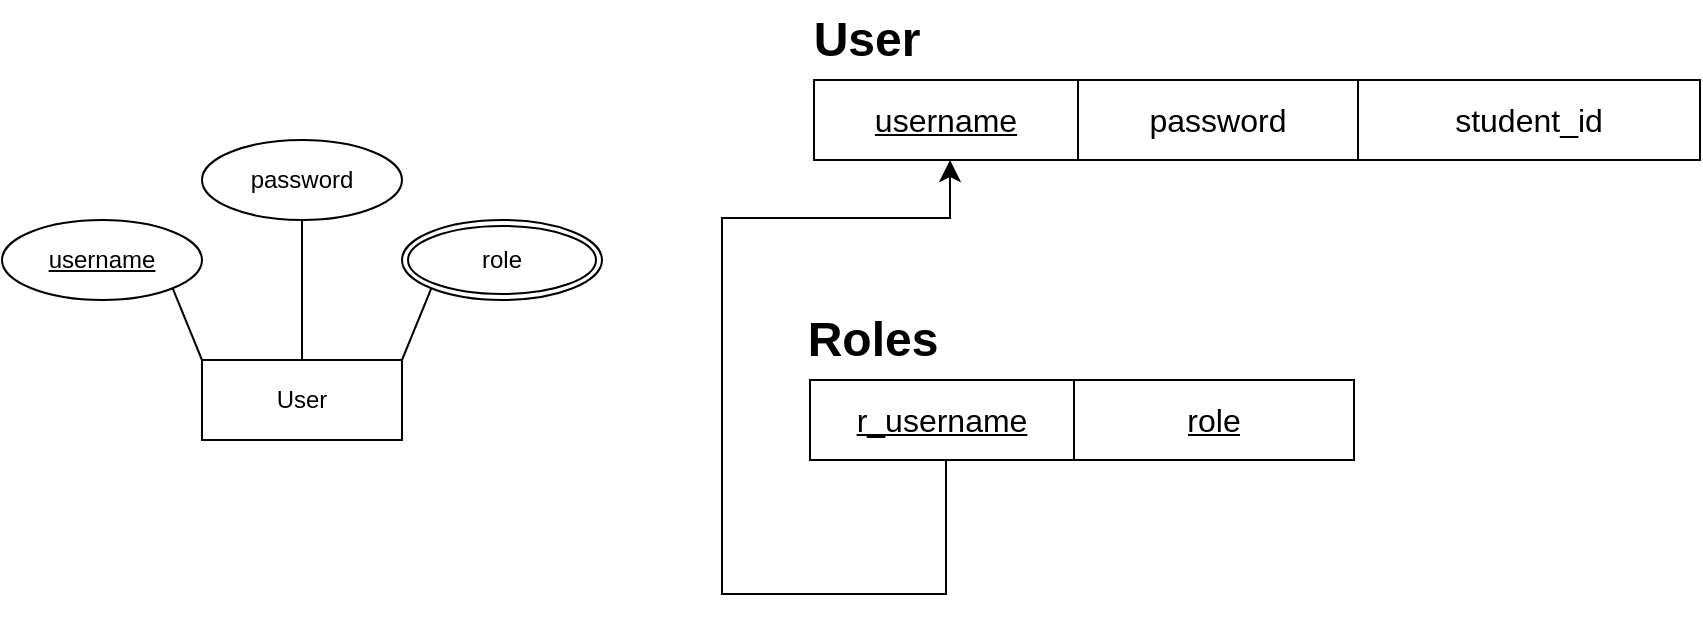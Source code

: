 <mxfile version="22.0.4" type="device">
  <diagram id="R2lEEEUBdFMjLlhIrx00" name="Page-1">
    <mxGraphModel dx="683" dy="376" grid="1" gridSize="10" guides="1" tooltips="1" connect="1" arrows="1" fold="1" page="1" pageScale="1" pageWidth="850" pageHeight="1100" math="0" shadow="0" extFonts="Permanent Marker^https://fonts.googleapis.com/css?family=Permanent+Marker">
      <root>
        <mxCell id="0" />
        <mxCell id="1" parent="0" />
        <mxCell id="0qO8Ju_JYuUimtJmOxLD-1" value="User" style="whiteSpace=wrap;html=1;align=center;" parent="1" vertex="1">
          <mxGeometry x="370" y="300" width="100" height="40" as="geometry" />
        </mxCell>
        <mxCell id="0qO8Ju_JYuUimtJmOxLD-2" value="&lt;u&gt;username&lt;/u&gt;" style="ellipse;whiteSpace=wrap;html=1;align=center;" parent="1" vertex="1">
          <mxGeometry x="270" y="230" width="100" height="40" as="geometry" />
        </mxCell>
        <mxCell id="0qO8Ju_JYuUimtJmOxLD-5" value="password" style="ellipse;whiteSpace=wrap;html=1;align=center;" parent="1" vertex="1">
          <mxGeometry x="370" y="190" width="100" height="40" as="geometry" />
        </mxCell>
        <mxCell id="0qO8Ju_JYuUimtJmOxLD-6" value="role" style="ellipse;shape=doubleEllipse;margin=3;whiteSpace=wrap;html=1;align=center;" parent="1" vertex="1">
          <mxGeometry x="470" y="230" width="100" height="40" as="geometry" />
        </mxCell>
        <mxCell id="0qO8Ju_JYuUimtJmOxLD-8" value="" style="endArrow=none;html=1;rounded=0;entryX=0;entryY=1;entryDx=0;entryDy=0;exitX=1;exitY=0;exitDx=0;exitDy=0;" parent="1" source="0qO8Ju_JYuUimtJmOxLD-1" target="0qO8Ju_JYuUimtJmOxLD-6" edge="1">
          <mxGeometry width="50" height="50" relative="1" as="geometry">
            <mxPoint x="400" y="330" as="sourcePoint" />
            <mxPoint x="450" y="280" as="targetPoint" />
          </mxGeometry>
        </mxCell>
        <mxCell id="0qO8Ju_JYuUimtJmOxLD-9" value="" style="endArrow=none;html=1;rounded=0;entryX=0.5;entryY=1;entryDx=0;entryDy=0;exitX=0.5;exitY=0;exitDx=0;exitDy=0;" parent="1" source="0qO8Ju_JYuUimtJmOxLD-1" target="0qO8Ju_JYuUimtJmOxLD-5" edge="1">
          <mxGeometry width="50" height="50" relative="1" as="geometry">
            <mxPoint x="400" y="330" as="sourcePoint" />
            <mxPoint x="450" y="280" as="targetPoint" />
          </mxGeometry>
        </mxCell>
        <mxCell id="0qO8Ju_JYuUimtJmOxLD-10" value="" style="endArrow=none;html=1;rounded=0;entryX=1;entryY=1;entryDx=0;entryDy=0;exitX=0;exitY=0;exitDx=0;exitDy=0;" parent="1" source="0qO8Ju_JYuUimtJmOxLD-1" target="0qO8Ju_JYuUimtJmOxLD-2" edge="1">
          <mxGeometry width="50" height="50" relative="1" as="geometry">
            <mxPoint x="400" y="330" as="sourcePoint" />
            <mxPoint x="450" y="280" as="targetPoint" />
          </mxGeometry>
        </mxCell>
        <mxCell id="S4k3JVe0y4lSv8z0l-nM-1" value="" style="shape=table;startSize=0;container=1;collapsible=0;childLayout=tableLayout;fontSize=16;" vertex="1" parent="1">
          <mxGeometry x="676" y="160" width="443" height="40" as="geometry" />
        </mxCell>
        <mxCell id="S4k3JVe0y4lSv8z0l-nM-2" value="" style="shape=tableRow;horizontal=0;startSize=0;swimlaneHead=0;swimlaneBody=0;strokeColor=inherit;top=0;left=0;bottom=0;right=0;collapsible=0;dropTarget=0;fillColor=none;points=[[0,0.5],[1,0.5]];portConstraint=eastwest;fontSize=16;" vertex="1" parent="S4k3JVe0y4lSv8z0l-nM-1">
          <mxGeometry width="443" height="40" as="geometry" />
        </mxCell>
        <mxCell id="S4k3JVe0y4lSv8z0l-nM-3" value="&lt;u&gt;username&lt;/u&gt;" style="shape=partialRectangle;html=1;whiteSpace=wrap;connectable=0;strokeColor=inherit;overflow=hidden;fillColor=none;top=0;left=0;bottom=0;right=0;pointerEvents=1;fontSize=16;" vertex="1" parent="S4k3JVe0y4lSv8z0l-nM-2">
          <mxGeometry width="132" height="40" as="geometry">
            <mxRectangle width="132" height="40" as="alternateBounds" />
          </mxGeometry>
        </mxCell>
        <mxCell id="S4k3JVe0y4lSv8z0l-nM-4" value="password" style="shape=partialRectangle;html=1;whiteSpace=wrap;connectable=0;strokeColor=inherit;overflow=hidden;fillColor=none;top=0;left=0;bottom=0;right=0;pointerEvents=1;fontSize=16;" vertex="1" parent="S4k3JVe0y4lSv8z0l-nM-2">
          <mxGeometry x="132" width="140" height="40" as="geometry">
            <mxRectangle width="140" height="40" as="alternateBounds" />
          </mxGeometry>
        </mxCell>
        <mxCell id="S4k3JVe0y4lSv8z0l-nM-5" value="student_id" style="shape=partialRectangle;html=1;whiteSpace=wrap;connectable=0;strokeColor=inherit;overflow=hidden;fillColor=none;top=0;left=0;bottom=0;right=0;pointerEvents=1;fontSize=16;" vertex="1" parent="S4k3JVe0y4lSv8z0l-nM-2">
          <mxGeometry x="272" width="171" height="40" as="geometry">
            <mxRectangle width="171" height="40" as="alternateBounds" />
          </mxGeometry>
        </mxCell>
        <mxCell id="S4k3JVe0y4lSv8z0l-nM-6" value="User" style="text;strokeColor=none;fillColor=none;html=1;fontSize=24;fontStyle=1;verticalAlign=middle;align=center;" vertex="1" parent="1">
          <mxGeometry x="676" y="120" width="51" height="40" as="geometry" />
        </mxCell>
        <mxCell id="S4k3JVe0y4lSv8z0l-nM-7" value="" style="shape=table;startSize=0;container=1;collapsible=0;childLayout=tableLayout;fontSize=16;" vertex="1" parent="1">
          <mxGeometry x="674" y="310" width="272" height="40" as="geometry" />
        </mxCell>
        <mxCell id="S4k3JVe0y4lSv8z0l-nM-8" value="" style="shape=tableRow;horizontal=0;startSize=0;swimlaneHead=0;swimlaneBody=0;strokeColor=inherit;top=0;left=0;bottom=0;right=0;collapsible=0;dropTarget=0;fillColor=none;points=[[0,0.5],[1,0.5]];portConstraint=eastwest;fontSize=16;" vertex="1" parent="S4k3JVe0y4lSv8z0l-nM-7">
          <mxGeometry width="272" height="40" as="geometry" />
        </mxCell>
        <mxCell id="S4k3JVe0y4lSv8z0l-nM-9" value="&lt;u&gt;r_username&lt;/u&gt;" style="shape=partialRectangle;html=1;whiteSpace=wrap;connectable=0;strokeColor=inherit;overflow=hidden;fillColor=none;top=0;left=0;bottom=0;right=0;pointerEvents=1;fontSize=16;" vertex="1" parent="S4k3JVe0y4lSv8z0l-nM-8">
          <mxGeometry width="132" height="40" as="geometry">
            <mxRectangle width="132" height="40" as="alternateBounds" />
          </mxGeometry>
        </mxCell>
        <mxCell id="S4k3JVe0y4lSv8z0l-nM-10" value="&lt;u&gt;role&lt;/u&gt;" style="shape=partialRectangle;html=1;whiteSpace=wrap;connectable=0;strokeColor=inherit;overflow=hidden;fillColor=none;top=0;left=0;bottom=0;right=0;pointerEvents=1;fontSize=16;" vertex="1" parent="S4k3JVe0y4lSv8z0l-nM-8">
          <mxGeometry x="132" width="140" height="40" as="geometry">
            <mxRectangle width="140" height="40" as="alternateBounds" />
          </mxGeometry>
        </mxCell>
        <mxCell id="S4k3JVe0y4lSv8z0l-nM-11" value="Roles" style="text;strokeColor=none;fillColor=none;html=1;fontSize=24;fontStyle=1;verticalAlign=middle;align=center;" vertex="1" parent="1">
          <mxGeometry x="674" y="270" width="62" height="40" as="geometry" />
        </mxCell>
        <mxCell id="S4k3JVe0y4lSv8z0l-nM-12" value="" style="edgeStyle=segmentEdgeStyle;endArrow=classic;html=1;curved=0;rounded=0;endSize=8;startSize=8;exitX=0.25;exitY=1;exitDx=0;exitDy=0;" edge="1" parent="1" source="S4k3JVe0y4lSv8z0l-nM-7">
          <mxGeometry width="50" height="50" relative="1" as="geometry">
            <mxPoint x="582" y="238" as="sourcePoint" />
            <mxPoint x="744" y="200" as="targetPoint" />
            <Array as="points">
              <mxPoint x="742" y="417" />
              <mxPoint x="630" y="417" />
              <mxPoint x="630" y="229" />
              <mxPoint x="744" y="229" />
            </Array>
          </mxGeometry>
        </mxCell>
      </root>
    </mxGraphModel>
  </diagram>
</mxfile>
